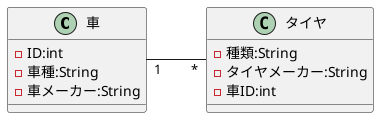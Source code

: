 @startuml 演習３－４ クラス図
left to right direction
class 車 {
    - ID:int
    - 車種:String
    - 車メーカー:String
}
class タイヤ {
    - 種類:String
    - タイヤメーカー:String
    - 車ID:int
}

車 "1"--"*"タイヤ
@enduml